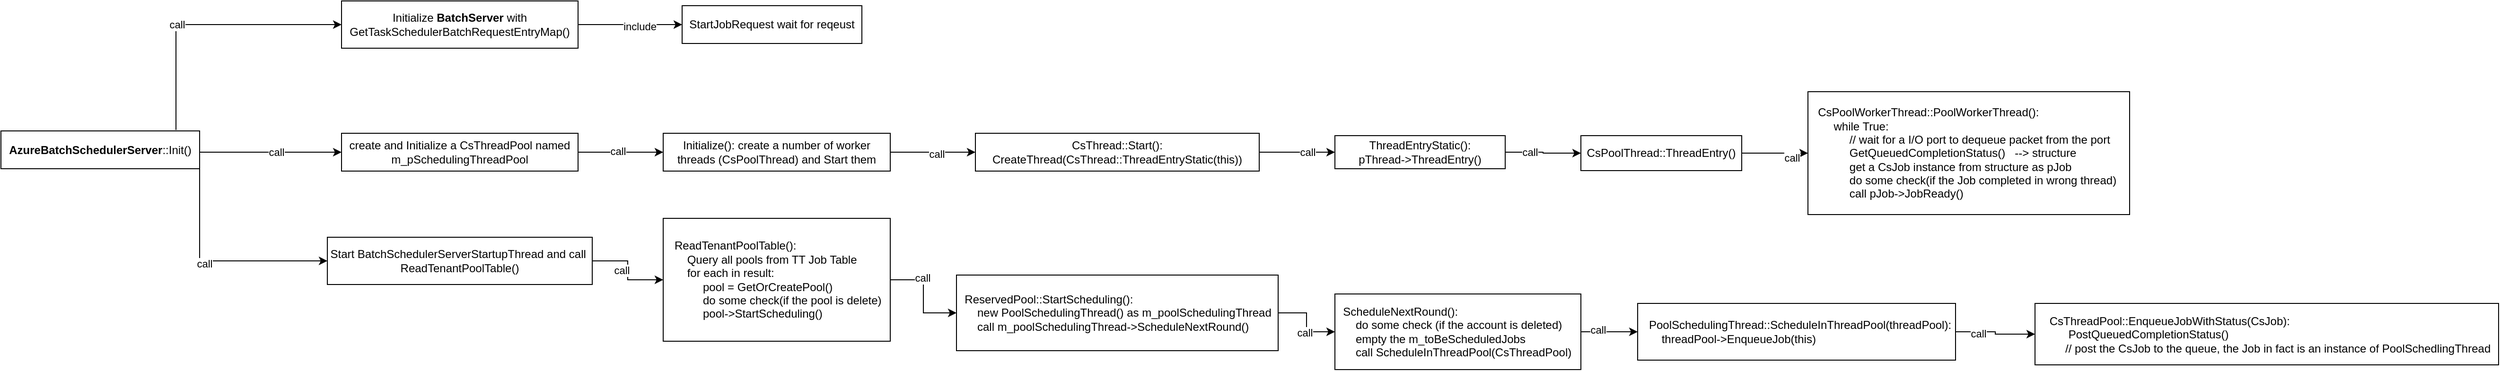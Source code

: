 <mxfile version="13.5.9" type="github">
  <diagram id="_Wyn0VRjI95g4QghFRCT" name="Page-1">
    <mxGraphModel dx="2249" dy="762" grid="1" gridSize="10" guides="1" tooltips="1" connect="1" arrows="1" fold="1" page="1" pageScale="1" pageWidth="827" pageHeight="1169" math="0" shadow="0">
      <root>
        <mxCell id="0" />
        <mxCell id="1" parent="0" />
        <mxCell id="k2qnH3VMKm6xaQe6MWwI-4" style="edgeStyle=orthogonalEdgeStyle;rounded=0;orthogonalLoop=1;jettySize=auto;html=1;exitX=0.881;exitY=-0.025;exitDx=0;exitDy=0;entryX=0;entryY=0.5;entryDx=0;entryDy=0;exitPerimeter=0;" edge="1" parent="1" source="k2qnH3VMKm6xaQe6MWwI-1" target="k2qnH3VMKm6xaQe6MWwI-2">
          <mxGeometry relative="1" as="geometry" />
        </mxCell>
        <mxCell id="k2qnH3VMKm6xaQe6MWwI-5" value="call" style="edgeLabel;html=1;align=center;verticalAlign=middle;resizable=0;points=[];" vertex="1" connectable="0" parent="k2qnH3VMKm6xaQe6MWwI-4">
          <mxGeometry x="-0.213" relative="1" as="geometry">
            <mxPoint as="offset" />
          </mxGeometry>
        </mxCell>
        <mxCell id="k2qnH3VMKm6xaQe6MWwI-9" style="edgeStyle=orthogonalEdgeStyle;rounded=0;orthogonalLoop=1;jettySize=auto;html=1;exitX=1;exitY=0.5;exitDx=0;exitDy=0;entryX=0;entryY=0.5;entryDx=0;entryDy=0;" edge="1" parent="1" source="k2qnH3VMKm6xaQe6MWwI-1" target="k2qnH3VMKm6xaQe6MWwI-8">
          <mxGeometry relative="1" as="geometry">
            <Array as="points">
              <mxPoint x="-180" y="300" />
              <mxPoint x="-180" y="290" />
            </Array>
          </mxGeometry>
        </mxCell>
        <mxCell id="k2qnH3VMKm6xaQe6MWwI-11" value="call" style="edgeLabel;html=1;align=center;verticalAlign=middle;resizable=0;points=[];" vertex="1" connectable="0" parent="k2qnH3VMKm6xaQe6MWwI-9">
          <mxGeometry x="0.2" relative="1" as="geometry">
            <mxPoint as="offset" />
          </mxGeometry>
        </mxCell>
        <mxCell id="k2qnH3VMKm6xaQe6MWwI-32" style="edgeStyle=orthogonalEdgeStyle;rounded=0;orthogonalLoop=1;jettySize=auto;html=1;exitX=1;exitY=1;exitDx=0;exitDy=0;entryX=0;entryY=0.5;entryDx=0;entryDy=0;" edge="1" parent="1" source="k2qnH3VMKm6xaQe6MWwI-1" target="k2qnH3VMKm6xaQe6MWwI-31">
          <mxGeometry relative="1" as="geometry" />
        </mxCell>
        <mxCell id="k2qnH3VMKm6xaQe6MWwI-33" value="call" style="edgeLabel;html=1;align=center;verticalAlign=middle;resizable=0;points=[];" vertex="1" connectable="0" parent="k2qnH3VMKm6xaQe6MWwI-32">
          <mxGeometry x="-0.117" y="-3" relative="1" as="geometry">
            <mxPoint as="offset" />
          </mxGeometry>
        </mxCell>
        <mxCell id="k2qnH3VMKm6xaQe6MWwI-1" value="&lt;b&gt;AzureBatchSchedulerServer&lt;/b&gt;::Init()" style="rounded=0;whiteSpace=wrap;html=1;" vertex="1" parent="1">
          <mxGeometry x="-390" y="267.5" width="210" height="40" as="geometry" />
        </mxCell>
        <mxCell id="k2qnH3VMKm6xaQe6MWwI-6" style="edgeStyle=orthogonalEdgeStyle;rounded=0;orthogonalLoop=1;jettySize=auto;html=1;exitX=1;exitY=0.5;exitDx=0;exitDy=0;entryX=0;entryY=0.5;entryDx=0;entryDy=0;" edge="1" parent="1" source="k2qnH3VMKm6xaQe6MWwI-2" target="k2qnH3VMKm6xaQe6MWwI-3">
          <mxGeometry relative="1" as="geometry" />
        </mxCell>
        <mxCell id="k2qnH3VMKm6xaQe6MWwI-7" value="include" style="edgeLabel;html=1;align=center;verticalAlign=middle;resizable=0;points=[];" vertex="1" connectable="0" parent="k2qnH3VMKm6xaQe6MWwI-6">
          <mxGeometry x="0.185" y="-2" relative="1" as="geometry">
            <mxPoint as="offset" />
          </mxGeometry>
        </mxCell>
        <mxCell id="k2qnH3VMKm6xaQe6MWwI-2" value="Initialize &lt;b&gt;BatchServer&lt;/b&gt; with GetTaskSchedulerBatchRequestEntryMap()" style="rounded=0;whiteSpace=wrap;html=1;" vertex="1" parent="1">
          <mxGeometry x="-30" y="130" width="250" height="50" as="geometry" />
        </mxCell>
        <mxCell id="k2qnH3VMKm6xaQe6MWwI-3" value="StartJobRequest wait for reqeust" style="rounded=0;whiteSpace=wrap;html=1;" vertex="1" parent="1">
          <mxGeometry x="330" y="135" width="190" height="40" as="geometry" />
        </mxCell>
        <mxCell id="k2qnH3VMKm6xaQe6MWwI-8" value="create and Initialize a CsThreadPool named m_pSchedulingThreadPool" style="rounded=0;whiteSpace=wrap;html=1;" vertex="1" parent="1">
          <mxGeometry x="-30" y="270" width="250" height="40" as="geometry" />
        </mxCell>
        <mxCell id="k2qnH3VMKm6xaQe6MWwI-19" style="edgeStyle=orthogonalEdgeStyle;rounded=0;orthogonalLoop=1;jettySize=auto;html=1;exitX=1;exitY=0.5;exitDx=0;exitDy=0;" edge="1" parent="1" source="k2qnH3VMKm6xaQe6MWwI-12" target="k2qnH3VMKm6xaQe6MWwI-17">
          <mxGeometry relative="1" as="geometry" />
        </mxCell>
        <mxCell id="k2qnH3VMKm6xaQe6MWwI-20" value="call" style="edgeLabel;html=1;align=center;verticalAlign=middle;resizable=0;points=[];" vertex="1" connectable="0" parent="k2qnH3VMKm6xaQe6MWwI-19">
          <mxGeometry x="0.078" y="-2" relative="1" as="geometry">
            <mxPoint as="offset" />
          </mxGeometry>
        </mxCell>
        <mxCell id="k2qnH3VMKm6xaQe6MWwI-12" value="Initialize(): create a number of worker threads (CsPoolThread) and Start them" style="rounded=0;whiteSpace=wrap;html=1;" vertex="1" parent="1">
          <mxGeometry x="310" y="270" width="240" height="40" as="geometry" />
        </mxCell>
        <mxCell id="k2qnH3VMKm6xaQe6MWwI-13" style="edgeStyle=orthogonalEdgeStyle;rounded=0;orthogonalLoop=1;jettySize=auto;html=1;exitX=1;exitY=0.5;exitDx=0;exitDy=0;entryX=0;entryY=0.5;entryDx=0;entryDy=0;" edge="1" parent="1" source="k2qnH3VMKm6xaQe6MWwI-8" target="k2qnH3VMKm6xaQe6MWwI-12">
          <mxGeometry relative="1" as="geometry">
            <Array as="points">
              <mxPoint x="270" y="290" />
              <mxPoint x="270" y="290" />
            </Array>
          </mxGeometry>
        </mxCell>
        <mxCell id="k2qnH3VMKm6xaQe6MWwI-16" value="call" style="edgeLabel;html=1;align=center;verticalAlign=middle;resizable=0;points=[];" vertex="1" connectable="0" parent="k2qnH3VMKm6xaQe6MWwI-13">
          <mxGeometry x="-0.081" y="1" relative="1" as="geometry">
            <mxPoint as="offset" />
          </mxGeometry>
        </mxCell>
        <mxCell id="k2qnH3VMKm6xaQe6MWwI-22" style="edgeStyle=orthogonalEdgeStyle;rounded=0;orthogonalLoop=1;jettySize=auto;html=1;exitX=1;exitY=0.5;exitDx=0;exitDy=0;" edge="1" parent="1" source="k2qnH3VMKm6xaQe6MWwI-17" target="k2qnH3VMKm6xaQe6MWwI-21">
          <mxGeometry relative="1" as="geometry" />
        </mxCell>
        <mxCell id="k2qnH3VMKm6xaQe6MWwI-23" value="call" style="edgeLabel;html=1;align=center;verticalAlign=middle;resizable=0;points=[];" vertex="1" connectable="0" parent="k2qnH3VMKm6xaQe6MWwI-22">
          <mxGeometry x="0.267" relative="1" as="geometry">
            <mxPoint as="offset" />
          </mxGeometry>
        </mxCell>
        <mxCell id="k2qnH3VMKm6xaQe6MWwI-17" value="CsThread::Start(): CreateThread(CsThread::ThreadEntryStatic(this))" style="rounded=0;whiteSpace=wrap;html=1;" vertex="1" parent="1">
          <mxGeometry x="640" y="270" width="300" height="40" as="geometry" />
        </mxCell>
        <mxCell id="k2qnH3VMKm6xaQe6MWwI-25" style="edgeStyle=orthogonalEdgeStyle;rounded=0;orthogonalLoop=1;jettySize=auto;html=1;exitX=1;exitY=0.5;exitDx=0;exitDy=0;entryX=0;entryY=0.5;entryDx=0;entryDy=0;" edge="1" parent="1" source="k2qnH3VMKm6xaQe6MWwI-21" target="k2qnH3VMKm6xaQe6MWwI-24">
          <mxGeometry relative="1" as="geometry" />
        </mxCell>
        <mxCell id="k2qnH3VMKm6xaQe6MWwI-26" value="call" style="edgeLabel;html=1;align=center;verticalAlign=middle;resizable=0;points=[];" vertex="1" connectable="0" parent="k2qnH3VMKm6xaQe6MWwI-25">
          <mxGeometry x="-0.375" relative="1" as="geometry">
            <mxPoint as="offset" />
          </mxGeometry>
        </mxCell>
        <mxCell id="k2qnH3VMKm6xaQe6MWwI-21" value="ThreadEntryStatic():&lt;br&gt;pThread-&amp;gt;ThreadEntry()" style="rounded=0;whiteSpace=wrap;html=1;" vertex="1" parent="1">
          <mxGeometry x="1020" y="272.5" width="180" height="35" as="geometry" />
        </mxCell>
        <mxCell id="k2qnH3VMKm6xaQe6MWwI-28" style="edgeStyle=orthogonalEdgeStyle;rounded=0;orthogonalLoop=1;jettySize=auto;html=1;exitX=1;exitY=0.5;exitDx=0;exitDy=0;" edge="1" parent="1" source="k2qnH3VMKm6xaQe6MWwI-24" target="k2qnH3VMKm6xaQe6MWwI-27">
          <mxGeometry relative="1" as="geometry" />
        </mxCell>
        <mxCell id="k2qnH3VMKm6xaQe6MWwI-29" value="call" style="edgeLabel;html=1;align=center;verticalAlign=middle;resizable=0;points=[];" vertex="1" connectable="0" parent="k2qnH3VMKm6xaQe6MWwI-28">
          <mxGeometry x="0.504" y="-5" relative="1" as="geometry">
            <mxPoint as="offset" />
          </mxGeometry>
        </mxCell>
        <mxCell id="k2qnH3VMKm6xaQe6MWwI-24" value="CsPoolThread::ThreadEntry()" style="rounded=0;whiteSpace=wrap;html=1;" vertex="1" parent="1">
          <mxGeometry x="1280" y="272.5" width="170" height="37" as="geometry" />
        </mxCell>
        <mxCell id="k2qnH3VMKm6xaQe6MWwI-27" value="&lt;div style=&quot;text-align: left&quot;&gt;&lt;span&gt;CsPoolWorkerThread::PoolWorkerThread():&amp;nbsp;&lt;/span&gt;&lt;/div&gt;&lt;div style=&quot;text-align: left&quot;&gt;&lt;span&gt;&amp;nbsp; &amp;nbsp; &amp;nbsp;while True:&amp;nbsp;&lt;/span&gt;&lt;/div&gt;&lt;div style=&quot;text-align: left&quot;&gt;&lt;span&gt;&amp;nbsp; &amp;nbsp; &amp;nbsp; &amp;nbsp; &amp;nbsp; // wait for a I/O port to dequeue packet from the port&lt;/span&gt;&lt;/div&gt;&lt;div style=&quot;text-align: left&quot;&gt;&lt;span&gt;&amp;nbsp; &amp;nbsp; &amp;nbsp; &amp;nbsp; &amp;nbsp; GetQueuedCompletionStatus()&amp;nbsp; &amp;nbsp;--&amp;gt; structure&amp;nbsp;&lt;/span&gt;&lt;/div&gt;&lt;div style=&quot;text-align: left&quot;&gt;&lt;span&gt;&amp;nbsp; &amp;nbsp; &amp;nbsp; &amp;nbsp; &amp;nbsp; get a CsJob instance from structure as pJob&amp;nbsp;&lt;/span&gt;&lt;/div&gt;&lt;div style=&quot;text-align: left&quot;&gt;&lt;span&gt;&amp;nbsp; &amp;nbsp; &amp;nbsp; &amp;nbsp; &amp;nbsp; do some check(if the Job completed in wrong thread)&amp;nbsp;&lt;/span&gt;&lt;/div&gt;&lt;div style=&quot;text-align: left&quot;&gt;&lt;span&gt;&amp;nbsp; &amp;nbsp; &amp;nbsp; &amp;nbsp; &amp;nbsp; call pJob-&amp;gt;JobReady()&lt;/span&gt;&lt;/div&gt;" style="rounded=0;whiteSpace=wrap;html=1;" vertex="1" parent="1">
          <mxGeometry x="1520" y="226" width="340" height="130" as="geometry" />
        </mxCell>
        <mxCell id="k2qnH3VMKm6xaQe6MWwI-35" style="edgeStyle=orthogonalEdgeStyle;rounded=0;orthogonalLoop=1;jettySize=auto;html=1;exitX=1;exitY=0.5;exitDx=0;exitDy=0;" edge="1" parent="1" source="k2qnH3VMKm6xaQe6MWwI-31" target="k2qnH3VMKm6xaQe6MWwI-34">
          <mxGeometry relative="1" as="geometry" />
        </mxCell>
        <mxCell id="k2qnH3VMKm6xaQe6MWwI-36" value="call" style="edgeLabel;html=1;align=center;verticalAlign=middle;resizable=0;points=[];" vertex="1" connectable="0" parent="k2qnH3VMKm6xaQe6MWwI-35">
          <mxGeometry x="-0.36" y="-10" relative="1" as="geometry">
            <mxPoint as="offset" />
          </mxGeometry>
        </mxCell>
        <mxCell id="k2qnH3VMKm6xaQe6MWwI-31" value="Start BatchSchedulerServerStartupThread and call&amp;nbsp;&lt;br&gt;ReadTenantPoolTable()" style="rounded=0;whiteSpace=wrap;html=1;" vertex="1" parent="1">
          <mxGeometry x="-45" y="380" width="280" height="50" as="geometry" />
        </mxCell>
        <mxCell id="k2qnH3VMKm6xaQe6MWwI-45" style="edgeStyle=orthogonalEdgeStyle;rounded=0;orthogonalLoop=1;jettySize=auto;html=1;exitX=1;exitY=0.5;exitDx=0;exitDy=0;" edge="1" parent="1" source="k2qnH3VMKm6xaQe6MWwI-34" target="k2qnH3VMKm6xaQe6MWwI-43">
          <mxGeometry relative="1" as="geometry" />
        </mxCell>
        <mxCell id="k2qnH3VMKm6xaQe6MWwI-47" value="call" style="edgeLabel;html=1;align=center;verticalAlign=middle;resizable=0;points=[];" vertex="1" connectable="0" parent="k2qnH3VMKm6xaQe6MWwI-45">
          <mxGeometry x="-0.352" y="2" relative="1" as="geometry">
            <mxPoint as="offset" />
          </mxGeometry>
        </mxCell>
        <mxCell id="k2qnH3VMKm6xaQe6MWwI-34" value="&amp;nbsp; &amp;nbsp;ReadTenantPoolTable():&amp;nbsp;&lt;br&gt;&amp;nbsp; &amp;nbsp; &amp;nbsp; &amp;nbsp;Query all pools from TT Job Table&lt;br&gt;&amp;nbsp; &amp;nbsp; &amp;nbsp; &amp;nbsp;for each in result:&amp;nbsp;&lt;br&gt;&amp;nbsp; &amp;nbsp; &amp;nbsp; &amp;nbsp; &amp;nbsp; &amp;nbsp; pool = GetOrCreatePool()&amp;nbsp;&lt;br&gt;&amp;nbsp; &amp;nbsp; &amp;nbsp; &amp;nbsp; &amp;nbsp; &amp;nbsp; do some check(if the pool is delete)&amp;nbsp;&lt;br&gt;&amp;nbsp; &amp;nbsp; &amp;nbsp; &amp;nbsp; &amp;nbsp; &amp;nbsp; pool-&amp;gt;StartScheduling()&amp;nbsp;" style="rounded=0;whiteSpace=wrap;html=1;align=left;" vertex="1" parent="1">
          <mxGeometry x="310" y="360" width="240" height="130" as="geometry" />
        </mxCell>
        <mxCell id="k2qnH3VMKm6xaQe6MWwI-41" style="edgeStyle=orthogonalEdgeStyle;rounded=0;orthogonalLoop=1;jettySize=auto;html=1;exitX=1;exitY=0.5;exitDx=0;exitDy=0;entryX=0;entryY=0.5;entryDx=0;entryDy=0;" edge="1" parent="1" source="k2qnH3VMKm6xaQe6MWwI-37" target="k2qnH3VMKm6xaQe6MWwI-40">
          <mxGeometry relative="1" as="geometry" />
        </mxCell>
        <mxCell id="k2qnH3VMKm6xaQe6MWwI-49" value="call" style="edgeLabel;html=1;align=center;verticalAlign=middle;resizable=0;points=[];" vertex="1" connectable="0" parent="k2qnH3VMKm6xaQe6MWwI-41">
          <mxGeometry x="-0.4" y="1" relative="1" as="geometry">
            <mxPoint y="-1" as="offset" />
          </mxGeometry>
        </mxCell>
        <mxCell id="k2qnH3VMKm6xaQe6MWwI-37" value="&amp;nbsp; ScheduleNextRound():&lt;br&gt;&amp;nbsp; &amp;nbsp; &amp;nbsp; do some check (if the account is deleted)&amp;nbsp;&lt;br&gt;&amp;nbsp; &amp;nbsp; &amp;nbsp; empty the m_toBeScheduledJobs&amp;nbsp;&lt;br&gt;&amp;nbsp; &amp;nbsp; &amp;nbsp; call ScheduleInThreadPool(CsThreadPool)" style="rounded=0;whiteSpace=wrap;html=1;align=left;" vertex="1" parent="1">
          <mxGeometry x="1020" y="440" width="260" height="80" as="geometry" />
        </mxCell>
        <mxCell id="k2qnH3VMKm6xaQe6MWwI-51" style="edgeStyle=orthogonalEdgeStyle;rounded=0;orthogonalLoop=1;jettySize=auto;html=1;exitX=1;exitY=0.5;exitDx=0;exitDy=0;" edge="1" parent="1" source="k2qnH3VMKm6xaQe6MWwI-40" target="k2qnH3VMKm6xaQe6MWwI-50">
          <mxGeometry relative="1" as="geometry" />
        </mxCell>
        <mxCell id="k2qnH3VMKm6xaQe6MWwI-52" value="call" style="edgeLabel;html=1;align=center;verticalAlign=middle;resizable=0;points=[];" vertex="1" connectable="0" parent="k2qnH3VMKm6xaQe6MWwI-51">
          <mxGeometry x="-0.462" y="-2" relative="1" as="geometry">
            <mxPoint as="offset" />
          </mxGeometry>
        </mxCell>
        <mxCell id="k2qnH3VMKm6xaQe6MWwI-40" value="&amp;nbsp; &amp;nbsp;PoolSchedulingThread::ScheduleInThreadPool(threadPool):&lt;br&gt;&amp;nbsp; &amp;nbsp; &amp;nbsp; &amp;nbsp;threadPool-&amp;gt;EnqueueJob(this)&amp;nbsp;" style="rounded=0;whiteSpace=wrap;html=1;align=left;" vertex="1" parent="1">
          <mxGeometry x="1340" y="450" width="336" height="60" as="geometry" />
        </mxCell>
        <mxCell id="k2qnH3VMKm6xaQe6MWwI-46" style="edgeStyle=orthogonalEdgeStyle;rounded=0;orthogonalLoop=1;jettySize=auto;html=1;exitX=1;exitY=0.5;exitDx=0;exitDy=0;" edge="1" parent="1" source="k2qnH3VMKm6xaQe6MWwI-43" target="k2qnH3VMKm6xaQe6MWwI-37">
          <mxGeometry relative="1" as="geometry" />
        </mxCell>
        <mxCell id="k2qnH3VMKm6xaQe6MWwI-48" value="call" style="edgeLabel;html=1;align=center;verticalAlign=middle;resizable=0;points=[];" vertex="1" connectable="0" parent="k2qnH3VMKm6xaQe6MWwI-46">
          <mxGeometry x="0.273" y="-3" relative="1" as="geometry">
            <mxPoint x="-3" y="-2" as="offset" />
          </mxGeometry>
        </mxCell>
        <mxCell id="k2qnH3VMKm6xaQe6MWwI-43" value="&lt;span&gt;&amp;nbsp; ReservedPool::StartScheduling():&amp;nbsp;&lt;br&gt;&amp;nbsp; &amp;nbsp; &amp;nbsp; new PoolSchedulingThread() as m_poolSchedulingThread&amp;nbsp;&lt;br&gt;&amp;nbsp; &amp;nbsp; &amp;nbsp; call m_poolSchedulingThread-&amp;gt;ScheduleNextRound()&lt;br&gt;&lt;/span&gt;" style="rounded=0;whiteSpace=wrap;html=1;align=left;" vertex="1" parent="1">
          <mxGeometry x="620" y="420" width="340" height="80" as="geometry" />
        </mxCell>
        <mxCell id="k2qnH3VMKm6xaQe6MWwI-50" value="&amp;nbsp; &amp;nbsp; CsThreadPool::EnqueueJobWithStatus(CsJob):&lt;br&gt;&amp;nbsp; &amp;nbsp; &amp;nbsp; &amp;nbsp; &amp;nbsp;&amp;nbsp;PostQueuedCompletionStatus()&amp;nbsp;&lt;br&gt;&amp;nbsp; &amp;nbsp; &amp;nbsp; &amp;nbsp; &amp;nbsp;// post the CsJob to the queue, the Job in fact is an instance of PoolSchedlingThread" style="rounded=0;whiteSpace=wrap;html=1;align=left;" vertex="1" parent="1">
          <mxGeometry x="1760" y="450" width="490" height="65" as="geometry" />
        </mxCell>
      </root>
    </mxGraphModel>
  </diagram>
</mxfile>
